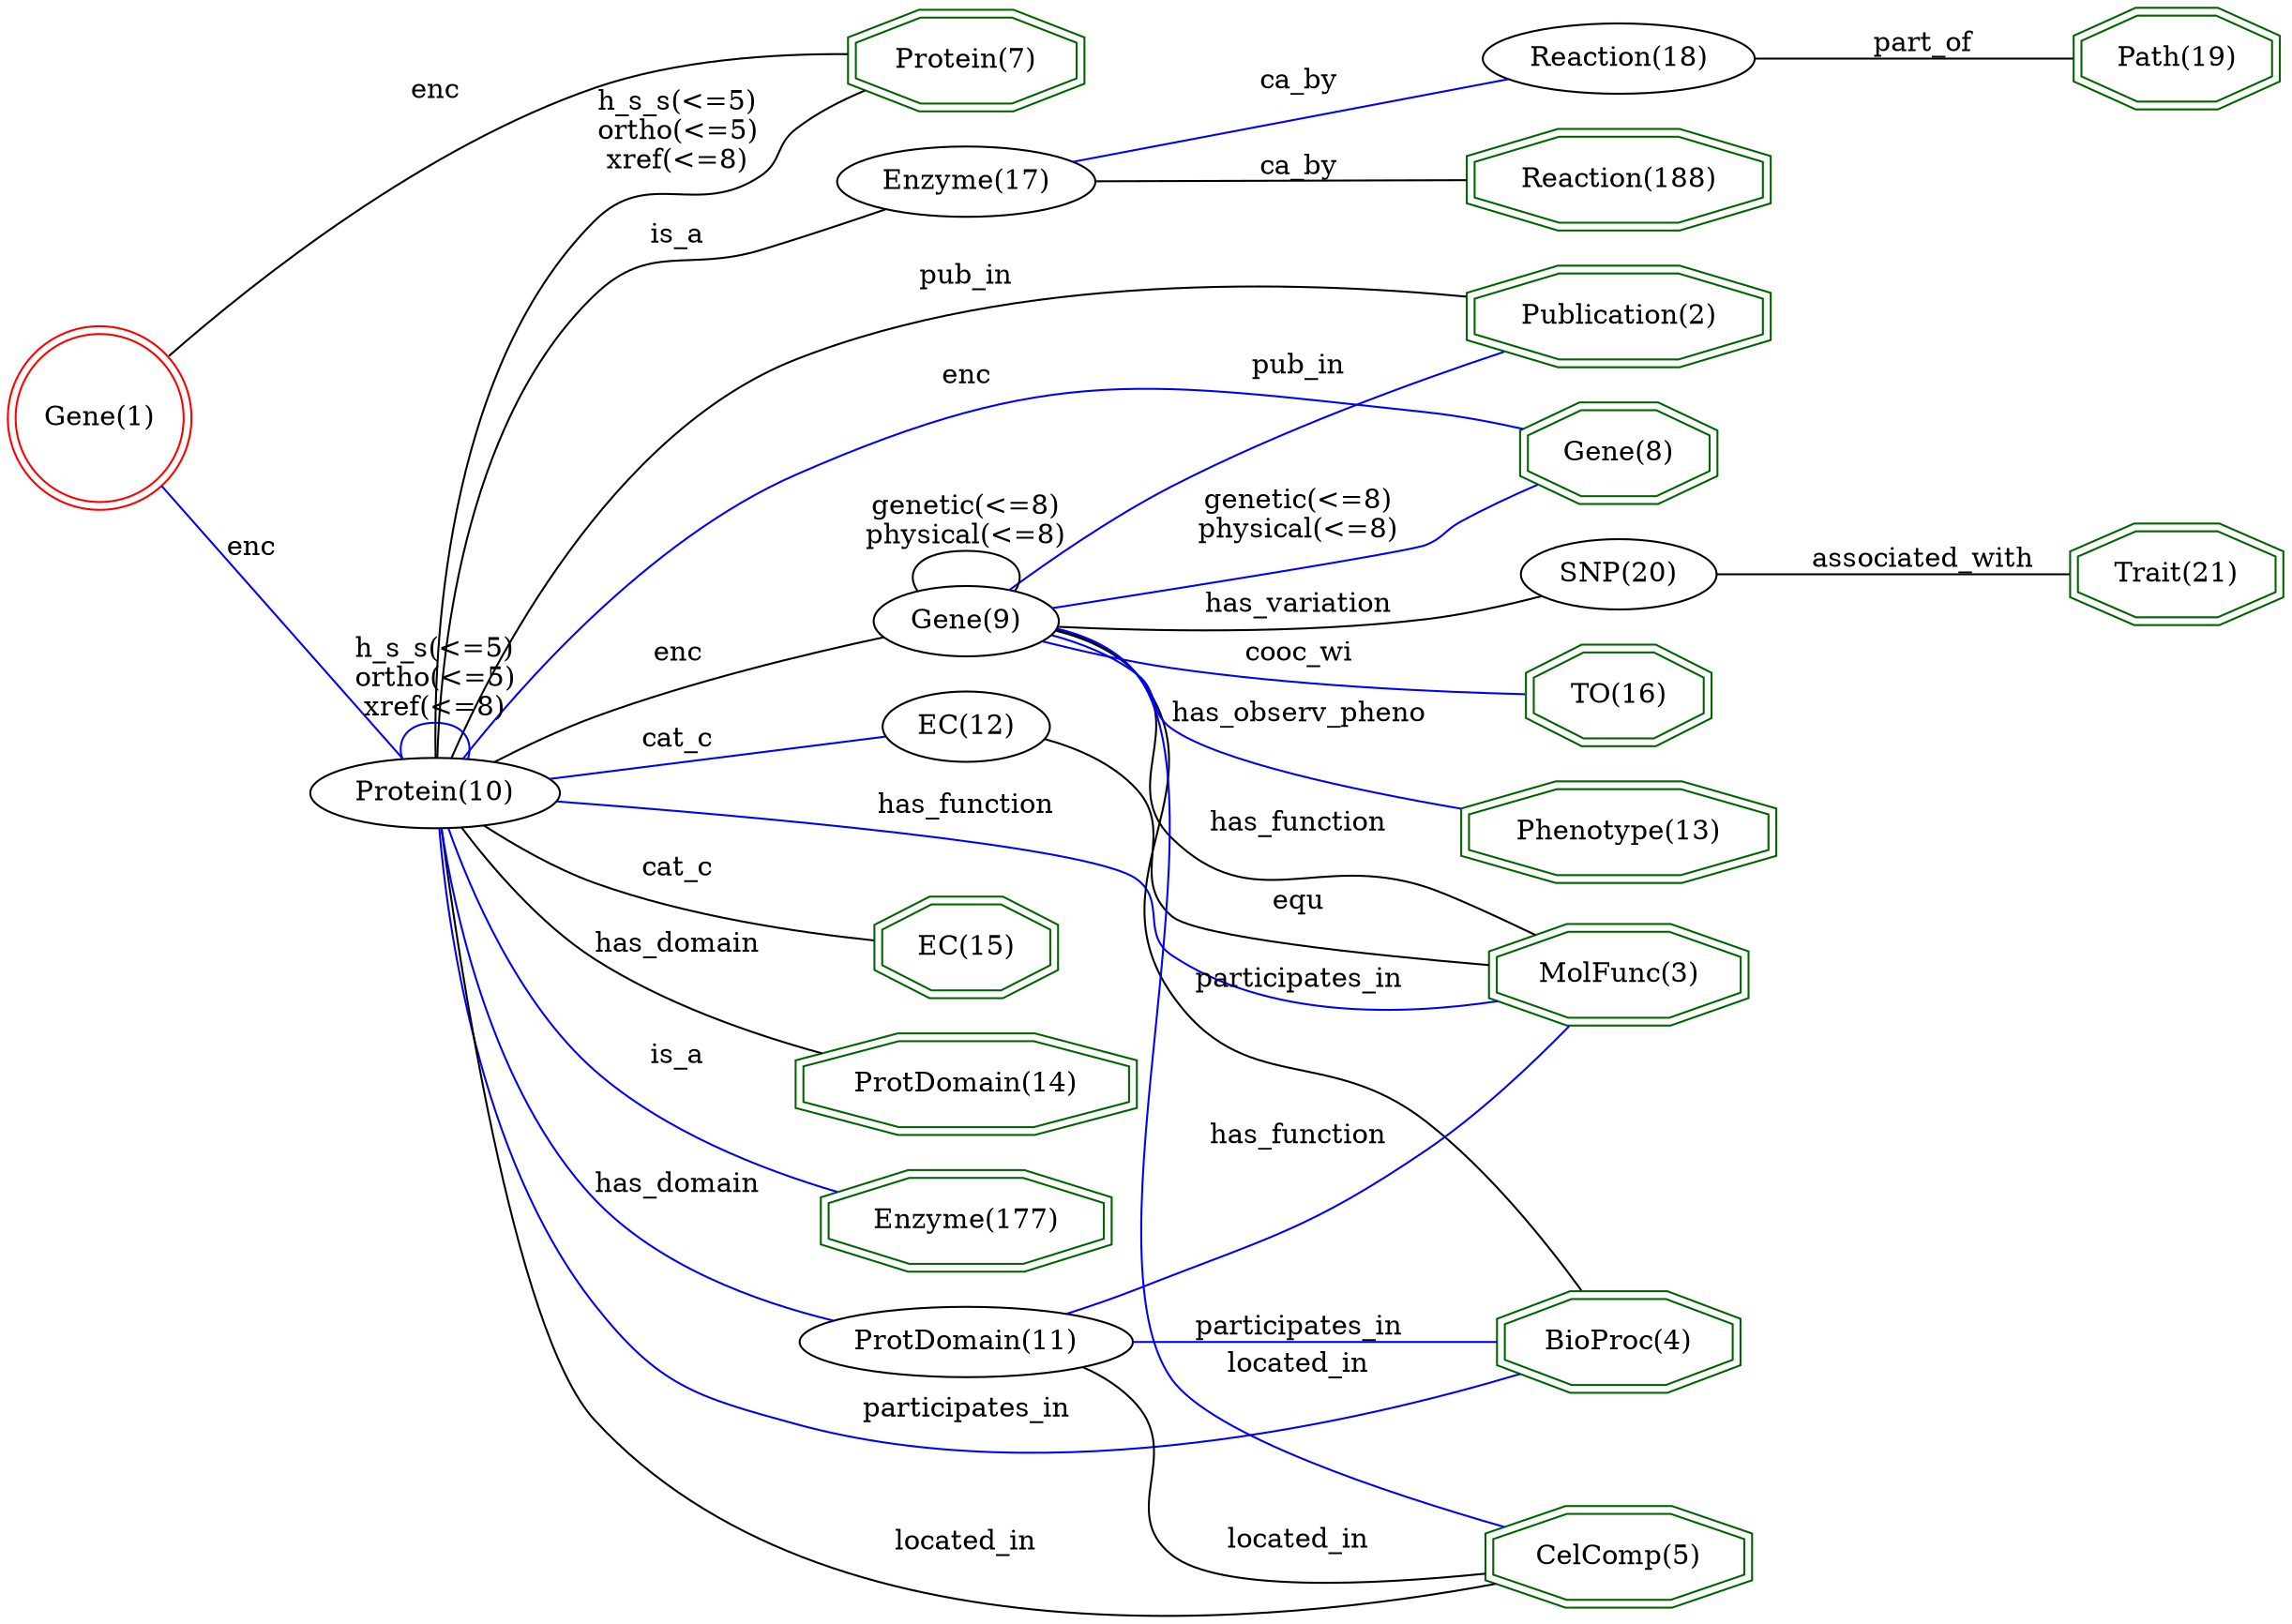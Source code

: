 digraph {
	graph [_draw_="c 9 -#fffffe00 C 7 -#ffffff P 4 0 0 0 765.88 1007.9 765.88 1007.9 0 ",
		bb="0,0,1007.9,765.88",
		dpi=96,
		rankdir=LR,
		xdotversion=1.7
	];
	node [label="\N"];
	"Publication(2)"	[_draw_="c 7 -#006400 p 8 778.77 612.42 778.77 627.33 740.16 637.88 685.57 637.88 646.97 627.33 646.97 612.42 685.57 601.88 740.16 601.88 \
c 7 -#006400 p 8 782.78 609.37 782.78 630.38 740.7 641.88 685.04 641.88 642.96 630.38 642.96 609.37 685.04 597.88 740.7 597.88 ",
		_ldraw_="F 14 11 -Times-Roman c 7 -#000000 T 712.87 615.68 0 80.1 14 -Publication(2) ",
		color=darkgreen,
		height=0.61111,
		pos="712.87,619.88",
		shape=doubleoctagon,
		width=1.9362];
	"Trait(21)"	[_draw_="c 7 -#006400 p 8 1004.05 492.42 1004.05 507.33 977.51 517.88 939.98 517.88 913.44 507.33 913.44 492.42 939.98 481.88 977.51 481.88 \
c 7 -#006400 p 8 1008.06 489.71 1008.06 510.04 978.28 521.88 939.21 521.88 909.43 510.04 909.43 489.71 939.21 477.88 978.28 477.88 ",
		_ldraw_="F 14 11 -Times-Roman c 7 -#000000 T 958.74 495.68 0 50.05 9 -Trait(21) ",
		color=darkgreen,
		height=0.61111,
		pos="958.74,499.88",
		shape=doubleoctagon,
		width=1.3655];
	"BioProc(4)"	[_draw_="c 7 -#006400 p 8 766.32 123.42 766.32 138.33 735.01 148.88 690.73 148.88 659.42 138.33 659.42 123.42 690.73 112.88 735.01 112.88 \
c 7 -#006400 p 8 770.32 120.55 770.32 141.21 735.67 152.88 690.07 152.88 655.42 141.21 655.42 120.55 690.07 108.88 735.67 108.88 ",
		_ldraw_="F 14 11 -Times-Roman c 7 -#000000 T 712.87 126.68 0 62.21 10 -BioProc(4) ",
		color=darkgreen,
		height=0.61111,
		pos="712.87,130.88",
		shape=doubleoctagon,
		width=1.5966];
	"MolFunc(3)"	[_draw_="c 7 -#006400 p 8 770.26 300.42 770.26 315.33 736.64 325.88 689.1 325.88 655.48 315.33 655.48 300.42 689.1 289.88 736.64 289.88 c \
7 -#006400 p 8 774.27 297.49 774.27 318.27 737.26 329.88 688.48 329.88 651.47 318.27 651.47 297.49 688.48 285.88 737.26 285.88 ",
		_ldraw_="F 14 11 -Times-Roman c 7 -#000000 T 712.87 303.68 0 67.66 10 -MolFunc(3) ",
		color=darkgreen,
		height=0.61111,
		pos="712.87,307.88",
		shape=doubleoctagon,
		width=1.7];
	"Protein(7)"	[_draw_="c 7 -#006400 p 8 473.21 736.42 473.21 751.33 444.2 761.88 403.18 761.88 374.17 751.33 374.17 736.42 403.18 725.88 444.2 725.88 c \
7 -#006400 p 8 477.19 733.61 477.19 754.14 444.9 765.88 402.48 765.88 370.19 754.14 370.19 733.61 402.48 721.88 444.9 721.88 ",
		_ldraw_="F 14 11 -Times-Roman c 7 -#000000 T 423.69 739.68 0 56.77 10 -Protein(7) ",
		color=darkgreen,
		height=0.61111,
		pos="423.69,743.88",
		shape=doubleoctagon,
		width=1.4931];
	"Reaction(188)"	[_draw_="c 7 -#006400 p 8 778.75 674.42 778.75 689.33 740.16 699.88 685.58 699.88 646.99 689.33 646.99 674.42 685.58 663.88 740.16 663.88 \
c 7 -#006400 p 8 782.76 671.37 782.76 692.38 740.7 703.88 685.04 703.88 642.98 692.38 642.98 671.37 685.04 659.88 740.7 659.88 ",
		_ldraw_="F 14 11 -Times-Roman c 7 -#000000 T 712.87 677.68 0 80.08 13 -Reaction(188) ",
		color=darkgreen,
		height=0.61111,
		pos="712.87,681.88",
		shape=doubleoctagon,
		width=1.9359];
	"TO(16)"	[_draw_="c 7 -#006400 p 8 752.33 434.42 752.33 449.33 729.21 459.88 696.53 459.88 673.41 449.33 673.41 434.42 696.53 423.88 729.21 423.88 \
c 7 -#006400 p 8 756.33 431.85 756.33 451.91 730.08 463.88 695.66 463.88 669.41 451.91 669.41 431.85 695.66 419.88 730.08 419.88 ",
		_ldraw_="F 14 11 -Times-Roman c 7 -#000000 T 712.87 437.68 0 41.74 6 -TO(16) ",
		color=darkgreen,
		height=0.61111,
		pos="712.87,441.88",
		shape=doubleoctagon,
		width=1.2077];
	"Gene(8)"	[_draw_="c 7 -#006400 p 8 754.98 550.42 754.98 565.33 730.31 575.88 695.43 575.88 670.76 565.33 670.76 550.42 695.43 539.88 730.31 539.88 \
c 7 -#006400 p 8 758.96 547.78 758.96 567.98 731.12 579.88 694.61 579.88 666.78 567.98 666.78 547.78 694.61 535.88 731.12 535.88 ",
		_ldraw_="F 14 11 -Times-Roman c 7 -#000000 T 712.87 553.68 0 45.86 7 -Gene(8) ",
		color=darkgreen,
		height=0.61111,
		pos="712.87,557.88",
		shape=doubleoctagon,
		width=1.286];
	"Phenotype(13)"	[_draw_="c 7 -#006400 p 8 779.98 372.42 779.98 387.33 740.67 397.88 685.07 397.88 645.76 387.33 645.76 372.42 685.07 361.88 740.67 361.88 \
c 7 -#006400 p 8 783.96 369.35 783.96 390.4 741.19 401.88 684.55 401.88 641.77 390.4 641.77 369.35 684.55 357.88 741.19 357.88 ",
		_ldraw_="F 14 11 -Times-Roman c 7 -#000000 T 712.87 375.68 0 82.43 13 -Phenotype(13) ",
		color=darkgreen,
		height=0.61111,
		pos="712.87,379.88",
		shape=doubleoctagon,
		width=1.9805];
	"CelComp(5)"	[_draw_="c 7 -#006400 p 8 771.47 16.42 771.47 31.33 737.14 41.88 688.59 41.88 654.27 31.33 654.27 16.42 688.59 5.88 737.14 5.88 c 7 -#006400 \
p 8 775.46 13.46 775.46 34.29 737.74 45.88 688 45.88 650.28 34.29 650.28 13.46 688 1.88 737.74 1.88 ",
		_ldraw_="F 14 11 -Times-Roman c 7 -#000000 T 712.87 19.68 0 69.99 10 -CelComp(5) ",
		color=darkgreen,
		height=0.61111,
		pos="712.87,23.877",
		shape=doubleoctagon,
		width=1.7443];
	"EC(15)"	[_draw_="c 7 -#006400 p 8 462.92 305.42 462.92 320.33 439.94 330.88 407.44 330.88 384.46 320.33 384.46 305.42 407.44 294.88 439.94 294.88 \
c 7 -#006400 p 8 466.93 302.86 466.93 322.9 440.82 334.88 406.56 334.88 380.45 322.9 380.45 302.86 406.56 290.88 440.82 290.88 ",
		_ldraw_="F 14 11 -Times-Roman c 7 -#000000 T 423.69 308.68 0 41.21 6 -EC(15) ",
		color=darkgreen,
		height=0.61111,
		pos="423.69,312.88",
		shape=doubleoctagon,
		width=1.1977];
	"ProtDomain(14)"	[_draw_="c 7 -#006400 p 8 497.55 243.42 497.55 258.33 454.28 268.88 393.1 268.88 349.84 258.33 349.84 243.42 393.1 232.88 454.28 232.88 c \
7 -#006400 p 8 501.55 240.28 501.55 261.47 454.76 272.88 392.62 272.88 345.83 261.47 345.83 240.28 392.62 228.88 454.76 228.88 ",
		_ldraw_="F 14 11 -Times-Roman c 7 -#000000 T 423.69 246.68 0 91.77 14 -ProtDomain(14) ",
		color=darkgreen,
		height=0.61111,
		pos="423.69,250.88",
		shape=doubleoctagon,
		width=2.1578];
	"Path(19)"	[_draw_="c 7 -#006400 p 8 1002.56 732.42 1002.56 747.33 976.89 757.88 940.6 757.88 914.93 747.33 914.93 732.42 940.6 721.88 976.89 721.88 \
c 7 -#006400 p 8 1006.55 729.74 1006.55 750.02 977.68 761.88 939.81 761.88 910.94 750.02 910.94 729.74 939.81 717.88 977.68 717.88 ",
		_ldraw_="F 14 11 -Times-Roman c 7 -#000000 T 958.74 735.68 0 48.21 8 -Path(19) ",
		color=darkgreen,
		height=0.61111,
		pos="958.74,739.88",
		shape=doubleoctagon,
		width=1.3307];
	"Enzyme(177)"	[_draw_="c 7 -#006400 p 8 486.76 181.42 486.76 196.33 449.81 206.88 397.57 206.88 360.62 196.33 360.62 181.42 397.57 170.88 449.81 170.88 \
c 7 -#006400 p 8 490.76 178.4 490.76 199.35 450.37 210.88 397.01 210.88 356.62 199.35 356.62 178.4 397.01 166.88 450.37 166.88 ",
		_ldraw_="F 14 11 -Times-Roman c 7 -#000000 T 423.69 184.68 0 76.19 11 -Enzyme(177) ",
		color=darkgreen,
		height=0.61111,
		pos="423.69,188.88",
		shape=doubleoctagon,
		width=1.8621];
	"Gene(1)"	[_draw_="c 7 -#ff0000 e 43.08 573.88 39.15 39.15 c 7 -#ff0000 e 43.08 573.88 43.15 43.15 ",
		_ldraw_="F 14 11 -Times-Roman c 7 -#000000 T 43.08 569.68 0 45.86 7 -Gene(1) ",
		color=red,
		height=1.1966,
		pos="43.077,573.88",
		shape=doublecircle,
		width=1.1966];
	"Gene(1)" -> "Protein(7)"	[_draw_="c 7 -#000000 B 7 72.99 605.43 111.38 644.83 183.35 710.39 260.35 737.88 295.41 750.39 337.48 751.6 370 749.83 ",
		_ldraw_="F 14 11 -Times-Roman c 7 -#000000 T 191.97 732.68 0 19.43 3 -enc ",
		arrowhead=none,
		color=black,
		label=enc,
		lp="191.97,736.88",
		pos="72.994,605.43 111.38,644.83 183.35,710.39 260.35,737.88 295.41,750.39 337.48,751.6 370,749.83"];
	"Protein(10)"	[_draw_="c 7 -#000000 e 191.97 387.88 50.27 18 ",
		_ldraw_="F 14 11 -Times-Roman c 7 -#000000 T 191.97 383.68 0 63.77 11 -Protein(10) ",
		height=0.5,
		pos="191.97,387.88",
		width=1.3996];
	"Gene(1)" -> "Protein(10)"	[_draw_="c 7 -#0000ff B 4 70.68 540.19 101.93 500.62 152.6 436.46 176.98 405.58 ",
		_ldraw_="F 14 11 -Times-Roman c 7 -#000000 T 113.87 499.68 0 19.43 3 -enc ",
		arrowhead=none,
		color=blue,
		label=enc,
		lp="113.87,503.88",
		pos="70.678,540.19 101.93,500.62 152.6,436.46 176.98,405.58"];
	"SNP(20)"	[_draw_="c 7 -#000000 e 712.87 499.88 41.13 18 ",
		_ldraw_="F 14 11 -Times-Roman c 7 -#000000 T 712.87 495.68 0 49.01 7 -SNP(20) ",
		height=0.5,
		pos="712.87,499.88",
		width=1.1406];
	"SNP(20)" -> "Trait(21)"	[_draw_="c 7 -#000000 B 4 754.14 499.88 796.76 499.88 864 499.88 909.44 499.88 ",
		_ldraw_="F 14 11 -Times-Roman c 7 -#000000 T 846.88 502.68 0 89.42 15 -associated_with ",
		arrowhead=none,
		color=black,
		label=associated_with,
		lp="846.88,506.88",
		pos="754.14,499.88 796.76,499.88 864,499.88 909.44,499.88"];
	"EC(12)"	[_draw_="c 7 -#000000 e 423.69 420.88 36.28 18 ",
		_ldraw_="F 14 11 -Times-Roman c 7 -#000000 T 423.69 416.68 0 41.21 6 -EC(12) ",
		height=0.5,
		pos="423.69,420.88",
		width=1.0039];
	"EC(12)" -> "MolFunc(3)"	[_draw_="c 7 -#000000 B 10 457.5 413.96 472.7 409.22 489.89 401.44 501.37 388.88 519.3 369.27 498.96 348.88 519.37 331.88 538.97 315.55 602.79 \
310.14 651.63 308.45 ",
		_ldraw_="F 14 11 -Times-Roman c 7 -#000000 T 571.47 334.68 0 20.21 3 -equ ",
		arrowhead=none,
		color=black,
		label=equ,
		lp="571.47,338.88",
		pos="457.5,413.96 472.7,409.22 489.89,401.44 501.37,388.88 519.3,369.27 498.96,348.88 519.37,331.88 538.97,315.55 602.79,310.14 651.63,\
308.45"];
	"Gene(9)"	[_draw_="c 7 -#000000 e 423.69 474.88 39.15 18 ",
		_ldraw_="F 14 11 -Times-Roman c 7 -#000000 T 423.69 470.68 0 45.86 7 -Gene(9) ",
		height=0.5,
		pos="423.69,474.88",
		width=1.0855];
	"Gene(9)" -> "Publication(2)"	[_draw_="c 7 -#0000ff B 7 442.91 490.65 461.28 505.98 490.91 529.18 519.37 544.88 565.22 570.17 621.39 591.01 661.19 604.24 ",
		_ldraw_="F 14 11 -Times-Roman c 7 -#000000 T 571.47 592.68 0 38.89 6 -pub_in ",
		arrowhead=none,
		color=blue,
		label=pub_in,
		lp="571.47,596.88",
		pos="442.91,490.65 461.28,505.98 490.91,529.18 519.37,544.88 565.22,570.17 621.39,591.01 661.19,604.24"];
	"Gene(9)" -> "BioProc(4)"	[_draw_="c 7 -#000000 B 13 461.62 470.39 476.17 466.71 491.69 460.01 501.37 447.88 545.16 392.96 481.02 349.72 519.37 290.88 548.68 245.92 \
582.05 263.87 623.57 229.88 651.73 206.83 678.76 174.52 695.34 153.16 ",
		_ldraw_="F 14 11 -Times-Roman c 7 -#000000 T 571.47 293.68 0 82.41 15 -participates_in ",
		arrowhead=none,
		color=black,
		label=participates_in,
		lp="571.47,297.88",
		pos="461.62,470.39 476.17,466.71 491.69,460.01 501.37,447.88 545.16,392.96 481.02,349.72 519.37,290.88 548.68,245.92 582.05,263.87 623.57,\
229.88 651.73,206.83 678.76,174.52 695.34,153.16"];
	"Gene(9)" -> "MolFunc(3)"	[_draw_="c 7 -#000000 B 13 461.33 469.71 475.66 465.91 491.09 459.32 501.37 447.88 524.58 422.07 494.97 396.57 519.37 371.88 552.92 337.92 \
578.35 361.14 623.57 345.88 640.49 340.17 658.69 332.59 674.15 325.71 ",
		_ldraw_="F 14 11 -Times-Roman c 7 -#000000 T 571.47 374.68 0 72.32 12 -has_function ",
		arrowhead=none,
		color=black,
		label=has_function,
		lp="571.47,378.88",
		pos="461.33,469.71 475.66,465.91 491.09,459.32 501.37,447.88 524.58,422.07 494.97,396.57 519.37,371.88 552.92,337.92 578.35,361.14 623.57,\
345.88 640.49,340.17 658.69,332.59 674.15,325.71"];
	"Gene(9)" -> "TO(16)"	[_draw_="c 7 -#0000ff B 7 458.67 466.49 476.61 462.37 499.07 457.69 519.37 454.88 570.63 447.77 630.13 444.5 669.26 443.03 ",
		_ldraw_="F 14 11 -Times-Roman c 7 -#000000 T 571.47 457.68 0 47.43 7 -cooc_wi ",
		arrowhead=none,
		color=blue,
		label=cooc_wi,
		lp="571.47,461.88",
		pos="458.67,466.49 476.61,462.37 499.07,457.69 519.37,454.88 570.63,447.77 630.13,444.5 669.26,443.03"];
	"Gene(9)" -> "Gene(8)"	[_draw_="c 7 -#0000ff B 10 459.89 482.03 514.93 493.25 615.91 514.01 623.57 516.88 632.15 520.08 633.38 522.8 641.57 526.88 652.92 532.52 \
665.53 538.24 676.89 543.21 ",
		_ldraw_="F 14 11 -Times-Roman c 7 -#000000 T 571.47 533.68 0 72.54 12 -genetic(<=8) F 14 11 -Times-Roman c 7 -#000000 T 571.47 519.68 0 78.77 \
13 -physical(<=8) ",
		arrowhead=none,
		color=blue,
		label="genetic(<=8)\nphysical(<=8)",
		lp="571.47,530.88",
		pos="459.89,482.03 514.93,493.25 615.91,514.01 623.57,516.88 632.15,520.08 633.38,522.8 641.57,526.88 652.92,532.52 665.53,538.24 676.89,\
543.21"];
	"Gene(9)" -> "Phenotype(13)"	[_draw_="c 7 -#0000ff B 10 458.95 466.99 472.89 462.75 488.68 456.57 501.37 447.88 511.52 440.93 508.9 433.31 519.37 426.88 556.16 404.28 \
603.14 392.54 641.48 386.45 ",
		_ldraw_="F 14 11 -Times-Roman c 7 -#000000 T 571.47 429.68 0 104.2 16 -has_observ_pheno ",
		arrowhead=none,
		color=blue,
		label=has_observ_pheno,
		lp="571.47,433.88",
		pos="458.95,466.99 472.89,462.75 488.68,456.57 501.37,447.88 511.52,440.93 508.9,433.31 519.37,426.88 556.16,404.28 603.14,392.54 641.48,\
386.45"];
	"Gene(9)" -> "CelComp(5)"	[_draw_="c 7 -#0000ff B 10 461.98 470.67 476.6 467.03 492.06 460.3 501.37 447.88 546.07 388.21 477.54 174.59 519.37 112.88 549.22 68.84 606.71 \
46.16 651.12 34.76 ",
		_ldraw_="F 14 11 -Times-Roman c 7 -#000000 T 571.47 115.68 0 58.31 10 -located_in ",
		arrowhead=none,
		color=blue,
		label=located_in,
		lp="571.47,119.88",
		pos="461.98,470.67 476.6,467.03 492.06,460.3 501.37,447.88 546.07,388.21 477.54,174.59 519.37,112.88 549.22,68.838 606.71,46.159 651.12,\
34.757"];
	"Gene(9)" -> "SNP(20)"	[_draw_="c 7 -#000000 B 7 462.98 473.61 503.15 472.79 568.05 472.96 623.57 479.88 641.67 482.13 661.49 486.45 677.76 490.5 ",
		_ldraw_="F 14 11 -Times-Roman c 7 -#000000 T 571.47 482.68 0 75.42 13 -has_variation ",
		arrowhead=none,
		color=black,
		label=has_variation,
		lp="571.47,486.88",
		pos="462.98,473.61 503.15,472.79 568.05,472.96 623.57,479.88 641.67,482.13 661.49,486.45 677.76,490.5"];
	"Gene(9)" -> "Gene(9)"	[_draw_="c 7 -#000000 B 7 402.03 490.04 395.47 500.54 402.69 510.88 423.69 510.88 444.69 510.88 451.91 500.54 445.35 490.04 ",
		_ldraw_="F 14 11 -Times-Roman c 7 -#000000 T 423.69 527.68 0 72.54 12 -genetic(<=8) F 14 11 -Times-Roman c 7 -#000000 T 423.69 513.68 0 78.77 \
13 -physical(<=8) ",
		arrowhead=none,
		color=black,
		label="genetic(<=8)\nphysical(<=8)",
		lp="423.69,524.88",
		pos="402.03,490.04 395.47,500.54 402.69,510.88 423.69,510.88 444.69,510.88 451.91,500.54 445.35,490.04"];
	"Protein(10)" -> "Publication(2)"	[_draw_="c 7 -#000000 B 7 198.84 405.95 214.33 450.1 261.11 562.37 346.01 597.88 443.02 638.45 567.23 635.81 643.11 628.84 ",
		_ldraw_="F 14 11 -Times-Roman c 7 -#000000 T 423.69 632.68 0 38.89 6 -pub_in ",
		arrowhead=none,
		color=black,
		label=pub_in,
		lp="423.69,636.88",
		pos="198.84,405.95 214.33,450.1 261.11,562.37 346.01,597.88 443.02,638.45 567.23,635.81 643.11,628.84"];
	"Protein(10)" -> "BioProc(4)"	[_draw_="c 7 -#0000ff B 10 194.01 369.7 197.26 327.36 210.23 220.41 260.35 149.88 287.28 111.99 301.68 103.86 346.01 89.88 459.54 54.07 601.53 \
92.07 670.47 115.43 ",
		_ldraw_="F 14 11 -Times-Roman c 7 -#000000 T 423.69 92.68 0 82.41 15 -participates_in ",
		arrowhead=none,
		color=blue,
		label=participates_in,
		lp="423.69,96.877",
		pos="194.01,369.7 197.26,327.36 210.23,220.41 260.35,149.88 287.28,111.99 301.68,103.86 346.01,89.877 459.54,54.07 601.53,92.067 670.47,\
115.43"];
	"Protein(10)" -> "MolFunc(3)"	[_draw_="c 7 -#0000ff B 10 242.38 386.08 318.57 382.44 460.25 372.01 501.37 343.88 514.84 334.66 505.37 320.26 519.37 311.88 560.81 287.06 \
616.8 288.98 657.71 295.37 ",
		_ldraw_="F 14 11 -Times-Roman c 7 -#000000 T 423.69 380.68 0 72.32 12 -has_function ",
		arrowhead=none,
		color=blue,
		label=has_function,
		lp="423.69,384.88",
		pos="242.38,386.08 318.57,382.44 460.25,372.01 501.37,343.88 514.84,334.66 505.37,320.26 519.37,311.88 560.81,287.06 616.8,288.98 657.71,\
295.37"];
	"Protein(10)" -> "Protein(7)"	[_draw_="c 7 -#000000 B 13 194.95 405.91 201.47 462.12 223.94 632.8 260.35 672.88 281.71 696.38 299.79 681.31 328.01 695.88 336.78 700.4 \
337.48 703.92 346.01 708.88 358.15 715.94 371.97 722.63 384.5 728.23 ",
		_ldraw_="F 14 11 -Times-Roman c 7 -#000000 T 294.18 726.68 0 64.01 10 -h_s_s(<=5) F 14 11 -Times-Roman c 7 -#000000 T 294.18 712.68 0 61.67 \
10 -ortho(<=5) F 14 11 -Times-Roman c 7 -#000000 T 294.18 698.68 0 54.65 9 -xref(<=8) ",
		arrowhead=none,
		color=black,
		label="h_s_s(<=5)\northo(<=5)\nxref(<=8)",
		lp="294.18,716.88",
		pos="194.95,405.91 201.47,462.12 223.94,632.8 260.35,672.88 281.71,696.38 299.79,681.31 328.01,695.88 336.78,700.4 337.48,703.92 346.01,\
708.88 358.15,715.94 371.97,722.63 384.5,728.23"];
	"Protein(10)" -> "Gene(8)"	[_draw_="c 7 -#0000ff B 10 203.92 405.41 226.11 439.26 279.92 513.33 346.01 547.88 401.08 576.66 561.98 590.1 623.57 581.88 640.11 579.67 \
657.93 575.24 673.21 570.77 ",
		_ldraw_="F 14 11 -Times-Roman c 7 -#000000 T 423.69 582.68 0 19.43 3 -enc ",
		arrowhead=none,
		color=blue,
		label=enc,
		lp="423.69,586.88",
		pos="203.92,405.41 226.11,439.26 279.92,513.33 346.01,547.88 401.08,576.66 561.98,590.1 623.57,581.88 640.11,579.67 657.93,575.24 673.21,\
570.77"];
	"Protein(10)" -> "CelComp(5)"	[_draw_="c 7 -#000000 B 7 194.92 369.72 201.44 312.26 224.07 135.63 260.35 92.88 357.2 -21.24 556.69 -4.59 654.81 12.03 ",
		_ldraw_="F 14 11 -Times-Roman c 7 -#000000 T 423.69 31.68 0 58.31 10 -located_in ",
		arrowhead=none,
		color=black,
		label=located_in,
		lp="423.69,35.877",
		pos="194.92,369.72 201.44,312.26 224.07,135.63 260.35,92.877 357.2,-21.241 556.69,-4.5892 654.81,12.035"];
	"Protein(10)" -> "EC(15)"	[_draw_="c 7 -#000000 B 7 212.97 371.35 225.77 361.61 243.15 349.86 260.35 342.88 299.26 327.08 346.8 319.54 380.35 315.98 ",
		_ldraw_="F 14 11 -Times-Roman c 7 -#000000 T 294.18 345.68 0 29.53 5 -cat_c ",
		arrowhead=none,
		color=black,
		label=cat_c,
		lp="294.18,349.88",
		pos="212.97,371.35 225.77,361.61 243.15,349.86 260.35,342.88 299.26,327.08 346.8,319.54 380.35,315.98"];
	"Protein(10)" -> "ProtDomain(14)"	[_draw_="c 7 -#000000 B 7 203.4 370.04 215.08 351.53 235.65 322.95 260.35 305.88 289.12 286 325.67 272.78 356.81 264.3 ",
		_ldraw_="F 14 11 -Times-Roman c 7 -#000000 T 294.18 308.68 0 67.66 10 -has_domain ",
		arrowhead=none,
		color=black,
		label=has_domain,
		lp="294.18,312.88",
		pos="203.4,370.04 215.08,351.53 235.65,322.95 260.35,305.88 289.12,286 325.67,272.78 356.81,264.3"];
	"Protein(10)" -> "Enzyme(177)"	[_draw_="c 7 -#0000ff B 7 197.65 369.89 205.85 341.75 225.34 287.16 260.35 254.88 289.43 228.07 330.84 211.47 364.56 201.62 ",
		_ldraw_="F 14 11 -Times-Roman c 7 -#000000 T 294.18 257.68 0 22.55 4 -is_a ",
		arrowhead=none,
		color=blue,
		label=is_a,
		lp="294.18,261.88",
		pos="197.65,369.89 205.85,341.75 225.34,287.16 260.35,254.88 289.43,228.07 330.84,211.47 364.56,201.62"];
	"Protein(10)" -> "EC(12)"	[_draw_="c 7 -#0000ff B 4 238.9 394.48 283.16 400.83 349.08 410.3 388.77 416 ",
		_ldraw_="F 14 11 -Times-Roman c 7 -#000000 T 294.18 408.68 0 29.53 5 -cat_c ",
		arrowhead=none,
		color=blue,
		label=cat_c,
		lp="294.18,412.88",
		pos="238.9,394.48 283.16,400.83 349.08,410.3 388.77,416"];
	"Protein(10)" -> "Gene(9)"	[_draw_="c 7 -#000000 B 7 218.98 403.24 231.26 410.11 246.29 417.97 260.35 423.88 303.66 442.06 355.8 457.33 389.09 466.29 ",
		_ldraw_="F 14 11 -Times-Roman c 7 -#000000 T 294.18 449.68 0 19.43 3 -enc ",
		arrowhead=none,
		color=black,
		label=enc,
		lp="294.18,453.88",
		pos="218.98,403.24 231.26,410.11 246.29,417.97 260.35,423.88 303.66,442.06 355.8,457.33 389.09,466.29"];
	"Protein(10)" -> "Protein(10)"	[_draw_="c 7 -#0000ff B 7 178.04 405.29 175.44 414.96 180.08 423.88 191.97 423.88 203.85 423.88 208.49 414.96 205.89 405.29 ",
		_ldraw_="F 14 11 -Times-Roman c 7 -#000000 T 191.97 454.68 0 64.01 10 -h_s_s(<=5) F 14 11 -Times-Roman c 7 -#000000 T 191.97 440.68 0 61.67 \
10 -ortho(<=5) F 14 11 -Times-Roman c 7 -#000000 T 191.97 426.68 0 54.65 9 -xref(<=8) ",
		arrowhead=none,
		color=blue,
		label="h_s_s(<=5)\northo(<=5)\nxref(<=8)",
		lp="191.97,444.88",
		pos="178.04,405.29 175.44,414.96 180.08,423.88 191.97,423.88 203.85,423.88 208.49,414.96 205.89,405.29"];
	"ProtDomain(11)"	[_draw_="c 7 -#000000 e 423.69 130.88 68 18 ",
		_ldraw_="F 14 11 -Times-Roman c 7 -#000000 T 423.69 126.68 0 91.25 14 -ProtDomain(11) ",
		height=0.5,
		pos="423.69,130.88",
		width=1.8819];
	"Protein(10)" -> "ProtDomain(11)"	[_draw_="c 7 -#0000ff B 7 194.67 369.7 199.04 332.66 213.81 247.71 260.35 196.88 288.09 166.58 331.72 149.89 366.76 140.87 ",
		_ldraw_="F 14 11 -Times-Roman c 7 -#000000 T 294.18 199.68 0 67.66 10 -has_domain ",
		arrowhead=none,
		color=blue,
		label=has_domain,
		lp="294.18,203.88",
		pos="194.67,369.7 199.04,332.66 213.81,247.71 260.35,196.88 288.09,166.58 331.72,149.89 366.76,140.87"];
	"Enzyme(17)"	[_draw_="c 7 -#000000 e 423.69 681.88 53.63 18 ",
		_ldraw_="F 14 11 -Times-Roman c 7 -#000000 T 423.69 677.68 0 69.19 10 -Enzyme(17) ",
		height=0.5,
		pos="423.69,681.88",
		width=1.4949];
	"Protein(10)" -> "Enzyme(17)"	[_draw_="c 7 -#000000 B 7 192.26 406.07 191.54 451.52 196.19 571.01 260.35 635.88 264.69 640.26 333.65 658.8 380.28 670.97 ",
		_ldraw_="F 14 11 -Times-Roman c 7 -#000000 T 294.18 658.68 0 22.55 4 -is_a ",
		arrowhead=none,
		color=black,
		label=is_a,
		lp="294.18,662.88",
		pos="192.26,406.07 191.54,451.52 196.19,571.01 260.35,635.88 264.69,640.26 333.65,658.8 380.28,670.97"];
	"ProtDomain(11)" -> "BioProc(4)"	[_draw_="c 7 -#0000ff B 4 491.66 130.88 541.22 130.88 607.99 130.88 654.97 130.88 ",
		_ldraw_="F 14 11 -Times-Roman c 7 -#000000 T 571.47 133.68 0 82.41 15 -participates_in ",
		arrowhead=none,
		color=blue,
		label=participates_in,
		lp="571.47,137.88",
		pos="491.66,130.88 541.22,130.88 607.99,130.88 654.97,130.88"];
	"ProtDomain(11)" -> "MolFunc(3)"	[_draw_="c 7 -#0000ff B 7 470.27 143.97 512.6 157.55 576.05 181.63 623.57 215.88 651.41 235.94 677.91 265.44 694.48 285.58 ",
		_ldraw_="F 14 11 -Times-Roman c 7 -#000000 T 571.47 218.68 0 72.32 12 -has_function ",
		arrowhead=none,
		color=blue,
		label=has_function,
		lp="571.47,222.88",
		pos="470.27,143.97 512.6,157.55 576.05,181.63 623.57,215.88 651.41,235.94 677.91,265.44 694.48,285.58"];
	"ProtDomain(11)" -> "CelComp(5)"	[_draw_="c 7 -#000000 B 10 473.36 118.56 483.83 113.91 493.97 107.54 501.37 98.88 523.36 73.14 492.81 45.86 519.37 24.88 538.97 9.39 601.33 \
11.65 649.82 16.21 ",
		_ldraw_="F 14 11 -Times-Roman c 7 -#000000 T 571.47 27.68 0 58.31 10 -located_in ",
		arrowhead=none,
		color=black,
		label=located_in,
		lp="571.47,31.877",
		pos="473.36,118.56 483.83,113.91 493.97,107.54 501.37,98.877 523.36,73.143 492.81,45.861 519.37,24.877 538.97,9.3892 601.33,11.65 649.82,\
16.211"];
	"Enzyme(17)" -> "Reaction(188)"	[_draw_="c 7 -#000000 B 4 477.7 681.88 524.29 681.88 592.4 681.88 643.16 681.88 ",
		_ldraw_="F 14 11 -Times-Roman c 7 -#000000 T 571.47 684.68 0 33.43 5 -ca_by ",
		arrowhead=none,
		color=black,
		label=ca_by,
		lp="571.47,688.88",
		pos="477.7,681.88 524.29,681.88 592.4,681.88 643.16,681.88"];
	"Reaction(18)"	[_draw_="c 7 -#000000 e 712.87 739.88 56.04 18 ",
		_ldraw_="F 14 11 -Times-Roman c 7 -#000000 T 712.87 735.68 0 73.08 12 -Reaction(18) ",
		height=0.5,
		pos="712.87,739.88",
		width=1.5631];
	"Enzyme(17)" -> "Reaction(18)"	[_draw_="c 7 -#0000ff B 4 470.2 691.07 523.34 701.8 610.81 719.47 664.67 730.34 ",
		_ldraw_="F 14 11 -Times-Roman c 7 -#000000 T 571.47 723.68 0 33.43 5 -ca_by ",
		arrowhead=none,
		color=blue,
		label=ca_by,
		lp="571.47,727.88",
		pos="470.2,691.07 523.34,701.8 610.81,719.47 664.67,730.34"];
	"Reaction(18)" -> "Path(19)"	[_draw_="c 7 -#000000 B 4 769.21 739.88 811.93 739.88 870.39 739.88 910.83 739.88 ",
		_ldraw_="F 14 11 -Times-Roman c 7 -#000000 T 846.88 742.68 0 40.43 7 -part_of ",
		arrowhead=none,
		color=black,
		label=part_of,
		lp="846.88,746.88",
		pos="769.21,739.88 811.93,739.88 870.39,739.88 910.83,739.88"];
}
